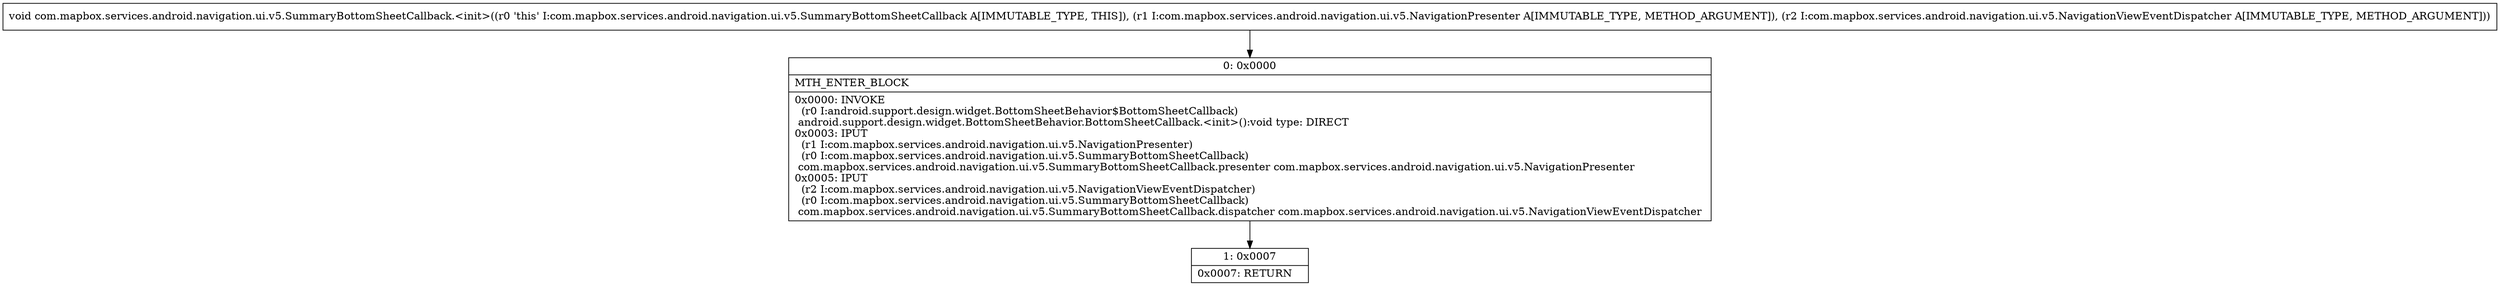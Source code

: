 digraph "CFG forcom.mapbox.services.android.navigation.ui.v5.SummaryBottomSheetCallback.\<init\>(Lcom\/mapbox\/services\/android\/navigation\/ui\/v5\/NavigationPresenter;Lcom\/mapbox\/services\/android\/navigation\/ui\/v5\/NavigationViewEventDispatcher;)V" {
Node_0 [shape=record,label="{0\:\ 0x0000|MTH_ENTER_BLOCK\l|0x0000: INVOKE  \l  (r0 I:android.support.design.widget.BottomSheetBehavior$BottomSheetCallback)\l android.support.design.widget.BottomSheetBehavior.BottomSheetCallback.\<init\>():void type: DIRECT \l0x0003: IPUT  \l  (r1 I:com.mapbox.services.android.navigation.ui.v5.NavigationPresenter)\l  (r0 I:com.mapbox.services.android.navigation.ui.v5.SummaryBottomSheetCallback)\l com.mapbox.services.android.navigation.ui.v5.SummaryBottomSheetCallback.presenter com.mapbox.services.android.navigation.ui.v5.NavigationPresenter \l0x0005: IPUT  \l  (r2 I:com.mapbox.services.android.navigation.ui.v5.NavigationViewEventDispatcher)\l  (r0 I:com.mapbox.services.android.navigation.ui.v5.SummaryBottomSheetCallback)\l com.mapbox.services.android.navigation.ui.v5.SummaryBottomSheetCallback.dispatcher com.mapbox.services.android.navigation.ui.v5.NavigationViewEventDispatcher \l}"];
Node_1 [shape=record,label="{1\:\ 0x0007|0x0007: RETURN   \l}"];
MethodNode[shape=record,label="{void com.mapbox.services.android.navigation.ui.v5.SummaryBottomSheetCallback.\<init\>((r0 'this' I:com.mapbox.services.android.navigation.ui.v5.SummaryBottomSheetCallback A[IMMUTABLE_TYPE, THIS]), (r1 I:com.mapbox.services.android.navigation.ui.v5.NavigationPresenter A[IMMUTABLE_TYPE, METHOD_ARGUMENT]), (r2 I:com.mapbox.services.android.navigation.ui.v5.NavigationViewEventDispatcher A[IMMUTABLE_TYPE, METHOD_ARGUMENT])) }"];
MethodNode -> Node_0;
Node_0 -> Node_1;
}

